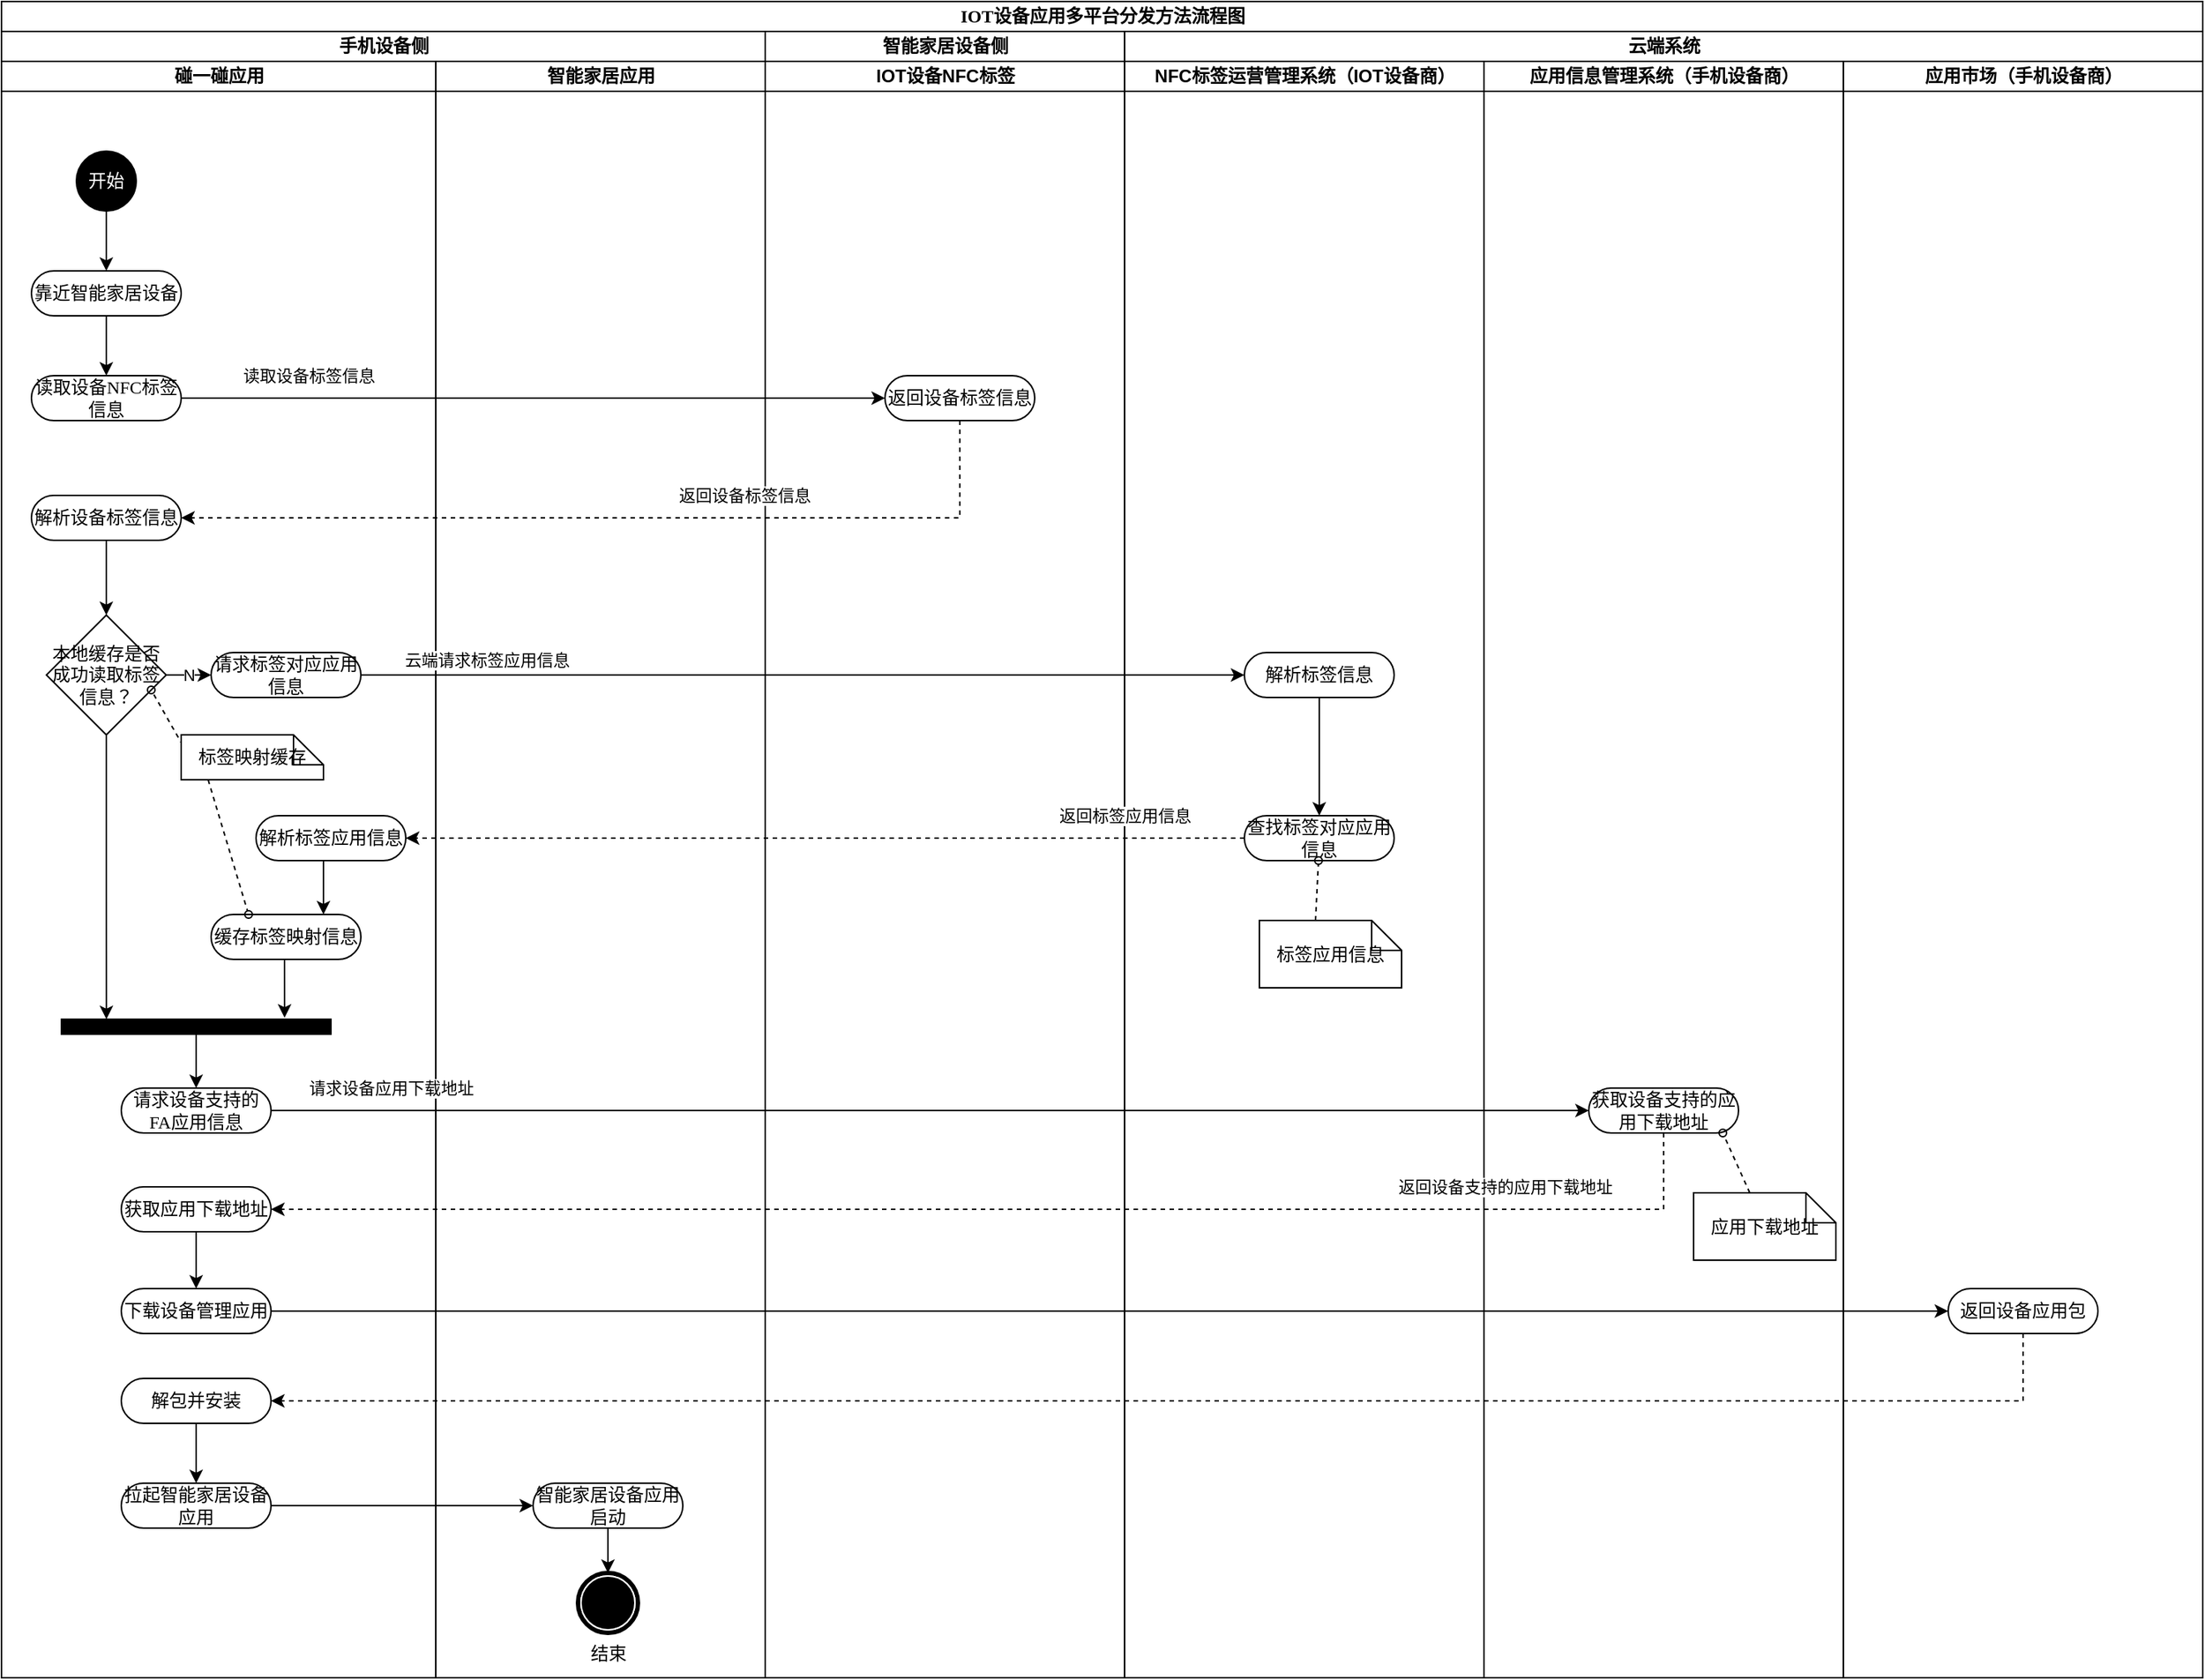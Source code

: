 <mxfile version="13.4.2" type="github">
  <diagram id="kNWesDjtiGjWV4DbG4Th" name="Page-1">
    <mxGraphModel dx="1422" dy="794" grid="1" gridSize="10" guides="1" tooltips="1" connect="1" arrows="1" fold="1" page="1" pageScale="1" pageWidth="827" pageHeight="1169" math="0" shadow="0">
      <root>
        <mxCell id="0" />
        <mxCell id="1" parent="0" />
        <mxCell id="Mp8dSOn7ljcwE-eIvnfx-1" value="IOT设备应用多平台分发方法流程图" style="swimlane;html=1;childLayout=stackLayout;startSize=20;rounded=0;shadow=0;comic=0;labelBackgroundColor=none;strokeWidth=1;fontFamily=Verdana;fontSize=12;align=center;" vertex="1" parent="1">
          <mxGeometry x="180" y="100" width="1470" height="1120" as="geometry" />
        </mxCell>
        <mxCell id="Mp8dSOn7ljcwE-eIvnfx-2" value="手机设备侧" style="swimlane;html=1;startSize=20;" vertex="1" parent="Mp8dSOn7ljcwE-eIvnfx-1">
          <mxGeometry y="20" width="510" height="1100" as="geometry" />
        </mxCell>
        <mxCell id="Mp8dSOn7ljcwE-eIvnfx-3" value="碰一碰应用" style="swimlane;html=1;startSize=20;" vertex="1" parent="Mp8dSOn7ljcwE-eIvnfx-2">
          <mxGeometry y="20" width="290" height="1080" as="geometry" />
        </mxCell>
        <mxCell id="Mp8dSOn7ljcwE-eIvnfx-4" style="edgeStyle=orthogonalEdgeStyle;rounded=0;orthogonalLoop=1;jettySize=auto;html=1;exitX=0.5;exitY=1;exitDx=0;exitDy=0;entryX=0.5;entryY=0;entryDx=0;entryDy=0;" edge="1" parent="Mp8dSOn7ljcwE-eIvnfx-3" source="Mp8dSOn7ljcwE-eIvnfx-8" target="Mp8dSOn7ljcwE-eIvnfx-10">
          <mxGeometry relative="1" as="geometry" />
        </mxCell>
        <mxCell id="Mp8dSOn7ljcwE-eIvnfx-5" value="N" style="edgeStyle=orthogonalEdgeStyle;rounded=0;orthogonalLoop=1;jettySize=auto;html=1;exitX=1;exitY=0.5;exitDx=0;exitDy=0;" edge="1" parent="Mp8dSOn7ljcwE-eIvnfx-3" source="Mp8dSOn7ljcwE-eIvnfx-7" target="Mp8dSOn7ljcwE-eIvnfx-28">
          <mxGeometry relative="1" as="geometry" />
        </mxCell>
        <mxCell id="Mp8dSOn7ljcwE-eIvnfx-6" value="" style="edgeStyle=orthogonalEdgeStyle;rounded=0;orthogonalLoop=1;jettySize=auto;html=1;entryX=0.167;entryY=0;entryDx=0;entryDy=0;entryPerimeter=0;" edge="1" parent="Mp8dSOn7ljcwE-eIvnfx-3" source="Mp8dSOn7ljcwE-eIvnfx-7" target="Mp8dSOn7ljcwE-eIvnfx-25">
          <mxGeometry relative="1" as="geometry">
            <mxPoint x="70" y="530" as="targetPoint" />
          </mxGeometry>
        </mxCell>
        <mxCell id="Mp8dSOn7ljcwE-eIvnfx-7" value="本地缓存是否成功读取标签信息？" style="rhombus;whiteSpace=wrap;html=1;" vertex="1" parent="Mp8dSOn7ljcwE-eIvnfx-3">
          <mxGeometry x="30" y="370" width="80" height="80" as="geometry" />
        </mxCell>
        <mxCell id="Mp8dSOn7ljcwE-eIvnfx-8" value="&lt;font color=&quot;#ffffff&quot;&gt;开始&lt;/font&gt;" style="ellipse;whiteSpace=wrap;html=1;rounded=0;shadow=0;comic=0;labelBackgroundColor=none;strokeWidth=1;fillColor=#000000;fontFamily=Verdana;fontSize=12;align=center;" vertex="1" parent="Mp8dSOn7ljcwE-eIvnfx-3">
          <mxGeometry x="50" y="60" width="40" height="40" as="geometry" />
        </mxCell>
        <mxCell id="Mp8dSOn7ljcwE-eIvnfx-9" style="edgeStyle=orthogonalEdgeStyle;rounded=0;orthogonalLoop=1;jettySize=auto;html=1;exitX=0.5;exitY=1;exitDx=0;exitDy=0;" edge="1" parent="Mp8dSOn7ljcwE-eIvnfx-3" source="Mp8dSOn7ljcwE-eIvnfx-10" target="Mp8dSOn7ljcwE-eIvnfx-11">
          <mxGeometry relative="1" as="geometry" />
        </mxCell>
        <mxCell id="Mp8dSOn7ljcwE-eIvnfx-10" value="靠近智能家居设备" style="rounded=1;whiteSpace=wrap;html=1;shadow=0;comic=0;labelBackgroundColor=none;strokeWidth=1;fontFamily=Verdana;fontSize=12;align=center;arcSize=50;" vertex="1" parent="Mp8dSOn7ljcwE-eIvnfx-3">
          <mxGeometry x="20" y="140" width="100" height="30" as="geometry" />
        </mxCell>
        <mxCell id="Mp8dSOn7ljcwE-eIvnfx-11" value="读取设备NFC标签信息" style="rounded=1;whiteSpace=wrap;html=1;shadow=0;comic=0;labelBackgroundColor=none;strokeWidth=1;fontFamily=Verdana;fontSize=12;align=center;arcSize=50;" vertex="1" parent="Mp8dSOn7ljcwE-eIvnfx-3">
          <mxGeometry x="20" y="210" width="100" height="30" as="geometry" />
        </mxCell>
        <mxCell id="Mp8dSOn7ljcwE-eIvnfx-12" style="edgeStyle=orthogonalEdgeStyle;rounded=0;orthogonalLoop=1;jettySize=auto;html=1;exitX=0.5;exitY=1;exitDx=0;exitDy=0;entryX=0.5;entryY=0;entryDx=0;entryDy=0;" edge="1" parent="Mp8dSOn7ljcwE-eIvnfx-3" source="Mp8dSOn7ljcwE-eIvnfx-13" target="Mp8dSOn7ljcwE-eIvnfx-7">
          <mxGeometry relative="1" as="geometry" />
        </mxCell>
        <mxCell id="Mp8dSOn7ljcwE-eIvnfx-13" value="解析设备标签信息" style="rounded=1;whiteSpace=wrap;html=1;shadow=0;comic=0;labelBackgroundColor=none;strokeWidth=1;fontFamily=Verdana;fontSize=12;align=center;arcSize=50;" vertex="1" parent="Mp8dSOn7ljcwE-eIvnfx-3">
          <mxGeometry x="20" y="290" width="100" height="30" as="geometry" />
        </mxCell>
        <mxCell id="Mp8dSOn7ljcwE-eIvnfx-14" style="edgeStyle=none;rounded=0;html=1;dashed=1;labelBackgroundColor=none;startArrow=none;startFill=0;startSize=5;endArrow=oval;endFill=0;endSize=5;jettySize=auto;orthogonalLoop=1;strokeWidth=1;fontFamily=Verdana;fontSize=12;exitX=0.011;exitY=0.233;exitDx=0;exitDy=0;exitPerimeter=0;entryX=0.875;entryY=0.625;entryDx=0;entryDy=0;entryPerimeter=0;" edge="1" parent="Mp8dSOn7ljcwE-eIvnfx-3" source="Mp8dSOn7ljcwE-eIvnfx-23" target="Mp8dSOn7ljcwE-eIvnfx-7">
          <mxGeometry relative="1" as="geometry">
            <mxPoint x="80" y="425" as="sourcePoint" />
            <mxPoint x="100" y="430" as="targetPoint" />
          </mxGeometry>
        </mxCell>
        <mxCell id="Mp8dSOn7ljcwE-eIvnfx-15" value="请求设备支持的FA应用信息" style="rounded=1;whiteSpace=wrap;html=1;shadow=0;comic=0;labelBackgroundColor=none;strokeWidth=1;fontFamily=Verdana;fontSize=12;align=center;arcSize=50;" vertex="1" parent="Mp8dSOn7ljcwE-eIvnfx-3">
          <mxGeometry x="80" y="686" width="100" height="30" as="geometry" />
        </mxCell>
        <mxCell id="Mp8dSOn7ljcwE-eIvnfx-16" style="edgeStyle=orthogonalEdgeStyle;rounded=0;orthogonalLoop=1;jettySize=auto;html=1;exitX=0.5;exitY=1;exitDx=0;exitDy=0;entryX=0.5;entryY=0;entryDx=0;entryDy=0;" edge="1" parent="Mp8dSOn7ljcwE-eIvnfx-3" source="Mp8dSOn7ljcwE-eIvnfx-17" target="Mp8dSOn7ljcwE-eIvnfx-19">
          <mxGeometry relative="1" as="geometry" />
        </mxCell>
        <mxCell id="Mp8dSOn7ljcwE-eIvnfx-17" value="获取应用下载地址" style="rounded=1;whiteSpace=wrap;html=1;shadow=0;comic=0;labelBackgroundColor=none;strokeWidth=1;fontFamily=Verdana;fontSize=12;align=center;arcSize=50;" vertex="1" parent="Mp8dSOn7ljcwE-eIvnfx-3">
          <mxGeometry x="80" y="752" width="100" height="30" as="geometry" />
        </mxCell>
        <mxCell id="Mp8dSOn7ljcwE-eIvnfx-19" value="下载设备管理应用" style="rounded=1;whiteSpace=wrap;html=1;shadow=0;comic=0;labelBackgroundColor=none;strokeWidth=1;fontFamily=Verdana;fontSize=12;align=center;arcSize=50;" vertex="1" parent="Mp8dSOn7ljcwE-eIvnfx-3">
          <mxGeometry x="80" y="820" width="100" height="30" as="geometry" />
        </mxCell>
        <mxCell id="Mp8dSOn7ljcwE-eIvnfx-20" style="edgeStyle=orthogonalEdgeStyle;rounded=0;orthogonalLoop=1;jettySize=auto;html=1;exitX=0.5;exitY=1;exitDx=0;exitDy=0;entryX=0.5;entryY=0;entryDx=0;entryDy=0;" edge="1" parent="Mp8dSOn7ljcwE-eIvnfx-3" source="Mp8dSOn7ljcwE-eIvnfx-21" target="Mp8dSOn7ljcwE-eIvnfx-22">
          <mxGeometry relative="1" as="geometry" />
        </mxCell>
        <mxCell id="Mp8dSOn7ljcwE-eIvnfx-21" value="解包并安装" style="rounded=1;whiteSpace=wrap;html=1;shadow=0;comic=0;labelBackgroundColor=none;strokeWidth=1;fontFamily=Verdana;fontSize=12;align=center;arcSize=50;" vertex="1" parent="Mp8dSOn7ljcwE-eIvnfx-3">
          <mxGeometry x="80" y="880" width="100" height="30" as="geometry" />
        </mxCell>
        <mxCell id="Mp8dSOn7ljcwE-eIvnfx-22" value="&lt;span style=&quot;font-family: &amp;#34;helvetica&amp;#34;&quot;&gt;拉起智能家居设备应用&lt;/span&gt;" style="rounded=1;whiteSpace=wrap;html=1;shadow=0;comic=0;labelBackgroundColor=none;strokeWidth=1;fontFamily=Verdana;fontSize=12;align=center;arcSize=50;fontStyle=0" vertex="1" parent="Mp8dSOn7ljcwE-eIvnfx-3">
          <mxGeometry x="80" y="950" width="100" height="30" as="geometry" />
        </mxCell>
        <mxCell id="Mp8dSOn7ljcwE-eIvnfx-23" value="标签映射缓存" style="shape=note;whiteSpace=wrap;html=1;rounded=0;shadow=0;comic=0;labelBackgroundColor=none;strokeWidth=1;fontFamily=Verdana;fontSize=12;align=center;size=20;" vertex="1" parent="Mp8dSOn7ljcwE-eIvnfx-3">
          <mxGeometry x="120" y="450" width="95" height="30" as="geometry" />
        </mxCell>
        <mxCell id="Mp8dSOn7ljcwE-eIvnfx-24" style="edgeStyle=orthogonalEdgeStyle;rounded=0;orthogonalLoop=1;jettySize=auto;html=1;exitX=0.5;exitY=1;exitDx=0;exitDy=0;entryX=0.5;entryY=0;entryDx=0;entryDy=0;" edge="1" parent="Mp8dSOn7ljcwE-eIvnfx-3" source="Mp8dSOn7ljcwE-eIvnfx-25" target="Mp8dSOn7ljcwE-eIvnfx-15">
          <mxGeometry relative="1" as="geometry" />
        </mxCell>
        <mxCell id="Mp8dSOn7ljcwE-eIvnfx-25" value="" style="whiteSpace=wrap;html=1;rounded=0;shadow=0;comic=0;labelBackgroundColor=none;strokeWidth=1;fillColor=#000000;fontFamily=Verdana;fontSize=12;align=center;rotation=0;" vertex="1" parent="Mp8dSOn7ljcwE-eIvnfx-3">
          <mxGeometry x="40" y="640" width="180" height="10" as="geometry" />
        </mxCell>
        <mxCell id="Mp8dSOn7ljcwE-eIvnfx-26" style="edgeStyle=orthogonalEdgeStyle;rounded=0;orthogonalLoop=1;jettySize=auto;html=1;exitX=0.5;exitY=1;exitDx=0;exitDy=0;entryX=0.828;entryY=-0.1;entryDx=0;entryDy=0;entryPerimeter=0;" edge="1" parent="Mp8dSOn7ljcwE-eIvnfx-3" source="Mp8dSOn7ljcwE-eIvnfx-27" target="Mp8dSOn7ljcwE-eIvnfx-25">
          <mxGeometry relative="1" as="geometry" />
        </mxCell>
        <mxCell id="Mp8dSOn7ljcwE-eIvnfx-27" value="缓存标签映射信息" style="rounded=1;whiteSpace=wrap;html=1;shadow=0;comic=0;labelBackgroundColor=none;strokeWidth=1;fontFamily=Verdana;fontSize=12;align=center;arcSize=50;" vertex="1" parent="Mp8dSOn7ljcwE-eIvnfx-3">
          <mxGeometry x="140" y="570" width="100" height="30" as="geometry" />
        </mxCell>
        <mxCell id="Mp8dSOn7ljcwE-eIvnfx-28" value="请求标签对应应用信息" style="rounded=1;whiteSpace=wrap;html=1;shadow=0;comic=0;labelBackgroundColor=none;strokeWidth=1;fontFamily=Verdana;fontSize=12;align=center;arcSize=50;" vertex="1" parent="Mp8dSOn7ljcwE-eIvnfx-3">
          <mxGeometry x="140" y="395" width="100" height="30" as="geometry" />
        </mxCell>
        <mxCell id="Mp8dSOn7ljcwE-eIvnfx-29" style="edgeStyle=none;rounded=0;html=1;dashed=1;labelBackgroundColor=none;startArrow=none;startFill=0;startSize=5;endArrow=oval;endFill=0;endSize=5;jettySize=auto;orthogonalLoop=1;strokeWidth=1;fontFamily=Verdana;fontSize=12;entryX=0.25;entryY=0;entryDx=0;entryDy=0;" edge="1" parent="Mp8dSOn7ljcwE-eIvnfx-3" target="Mp8dSOn7ljcwE-eIvnfx-27">
          <mxGeometry relative="1" as="geometry">
            <mxPoint x="138" y="480" as="sourcePoint" />
            <mxPoint x="110" y="430" as="targetPoint" />
          </mxGeometry>
        </mxCell>
        <mxCell id="Mp8dSOn7ljcwE-eIvnfx-30" style="edgeStyle=orthogonalEdgeStyle;rounded=0;orthogonalLoop=1;jettySize=auto;html=1;exitX=0.5;exitY=1;exitDx=0;exitDy=0;entryX=0.75;entryY=0;entryDx=0;entryDy=0;" edge="1" parent="Mp8dSOn7ljcwE-eIvnfx-3" source="Mp8dSOn7ljcwE-eIvnfx-31" target="Mp8dSOn7ljcwE-eIvnfx-27">
          <mxGeometry relative="1" as="geometry" />
        </mxCell>
        <mxCell id="Mp8dSOn7ljcwE-eIvnfx-31" value="解析标签应用信息" style="rounded=1;whiteSpace=wrap;html=1;shadow=0;comic=0;labelBackgroundColor=none;strokeWidth=1;fontFamily=Verdana;fontSize=12;align=center;arcSize=50;" vertex="1" parent="Mp8dSOn7ljcwE-eIvnfx-3">
          <mxGeometry x="170" y="504" width="100" height="30" as="geometry" />
        </mxCell>
        <mxCell id="Mp8dSOn7ljcwE-eIvnfx-32" value="智能家居应用" style="swimlane;html=1;startSize=20;" vertex="1" parent="Mp8dSOn7ljcwE-eIvnfx-2">
          <mxGeometry x="290" y="20" width="220" height="1080" as="geometry" />
        </mxCell>
        <mxCell id="Mp8dSOn7ljcwE-eIvnfx-33" style="edgeStyle=orthogonalEdgeStyle;rounded=0;orthogonalLoop=1;jettySize=auto;html=1;exitX=0.5;exitY=1;exitDx=0;exitDy=0;" edge="1" parent="Mp8dSOn7ljcwE-eIvnfx-32" source="Mp8dSOn7ljcwE-eIvnfx-34" target="Mp8dSOn7ljcwE-eIvnfx-35">
          <mxGeometry relative="1" as="geometry" />
        </mxCell>
        <mxCell id="Mp8dSOn7ljcwE-eIvnfx-34" value="&lt;span style=&quot;font-family: &amp;#34;helvetica&amp;#34;&quot;&gt;智能家居设备应用启动&lt;/span&gt;" style="rounded=1;whiteSpace=wrap;html=1;shadow=0;comic=0;labelBackgroundColor=none;strokeWidth=1;fontFamily=Verdana;fontSize=12;align=center;arcSize=50;fontStyle=0" vertex="1" parent="Mp8dSOn7ljcwE-eIvnfx-32">
          <mxGeometry x="65" y="950" width="100" height="30" as="geometry" />
        </mxCell>
        <mxCell id="Mp8dSOn7ljcwE-eIvnfx-35" value="结束" style="shape=mxgraph.bpmn.shape;html=1;verticalLabelPosition=bottom;labelBackgroundColor=#ffffff;verticalAlign=top;perimeter=ellipsePerimeter;outline=end;symbol=terminate;rounded=0;shadow=0;comic=0;strokeWidth=1;fontFamily=Verdana;fontSize=12;align=center;" vertex="1" parent="Mp8dSOn7ljcwE-eIvnfx-32">
          <mxGeometry x="95" y="1010" width="40" height="40" as="geometry" />
        </mxCell>
        <mxCell id="Mp8dSOn7ljcwE-eIvnfx-36" style="edgeStyle=orthogonalEdgeStyle;rounded=0;orthogonalLoop=1;jettySize=auto;html=1;exitX=1;exitY=0.5;exitDx=0;exitDy=0;" edge="1" parent="Mp8dSOn7ljcwE-eIvnfx-2" source="Mp8dSOn7ljcwE-eIvnfx-22" target="Mp8dSOn7ljcwE-eIvnfx-34">
          <mxGeometry relative="1" as="geometry" />
        </mxCell>
        <mxCell id="Mp8dSOn7ljcwE-eIvnfx-37" value="智能家居设备侧" style="swimlane;html=1;startSize=20;" vertex="1" parent="Mp8dSOn7ljcwE-eIvnfx-1">
          <mxGeometry x="510" y="20" width="240" height="1100" as="geometry" />
        </mxCell>
        <mxCell id="Mp8dSOn7ljcwE-eIvnfx-38" value="IOT设备NFC标签" style="swimlane;html=1;startSize=20;" vertex="1" parent="Mp8dSOn7ljcwE-eIvnfx-37">
          <mxGeometry y="20" width="240" height="1080" as="geometry" />
        </mxCell>
        <mxCell id="Mp8dSOn7ljcwE-eIvnfx-39" value="返回设备标签信息" style="rounded=1;whiteSpace=wrap;html=1;shadow=0;comic=0;labelBackgroundColor=none;strokeWidth=1;fontFamily=Verdana;fontSize=12;align=center;arcSize=50;" vertex="1" parent="Mp8dSOn7ljcwE-eIvnfx-38">
          <mxGeometry x="80" y="210" width="100" height="30" as="geometry" />
        </mxCell>
        <mxCell id="Mp8dSOn7ljcwE-eIvnfx-40" style="edgeStyle=orthogonalEdgeStyle;rounded=0;orthogonalLoop=1;jettySize=auto;html=1;exitX=1;exitY=0.5;exitDx=0;exitDy=0;entryX=0;entryY=0.5;entryDx=0;entryDy=0;" edge="1" parent="Mp8dSOn7ljcwE-eIvnfx-1" source="Mp8dSOn7ljcwE-eIvnfx-11" target="Mp8dSOn7ljcwE-eIvnfx-39">
          <mxGeometry relative="1" as="geometry" />
        </mxCell>
        <mxCell id="Mp8dSOn7ljcwE-eIvnfx-41" value="读取设备标签信息" style="edgeLabel;html=1;align=center;verticalAlign=middle;resizable=0;points=[];" vertex="1" connectable="0" parent="Mp8dSOn7ljcwE-eIvnfx-40">
          <mxGeometry x="-0.682" relative="1" as="geometry">
            <mxPoint x="10" y="-15" as="offset" />
          </mxGeometry>
        </mxCell>
        <mxCell id="Mp8dSOn7ljcwE-eIvnfx-42" style="edgeStyle=orthogonalEdgeStyle;rounded=0;orthogonalLoop=1;jettySize=auto;html=1;exitX=0.5;exitY=1;exitDx=0;exitDy=0;entryX=1;entryY=0.5;entryDx=0;entryDy=0;dashed=1;" edge="1" parent="Mp8dSOn7ljcwE-eIvnfx-1" source="Mp8dSOn7ljcwE-eIvnfx-39" target="Mp8dSOn7ljcwE-eIvnfx-13">
          <mxGeometry relative="1" as="geometry" />
        </mxCell>
        <mxCell id="Mp8dSOn7ljcwE-eIvnfx-43" value="返回设备标签信息" style="edgeLabel;html=1;align=center;verticalAlign=middle;resizable=0;points=[];" vertex="1" connectable="0" parent="Mp8dSOn7ljcwE-eIvnfx-42">
          <mxGeometry x="-0.031" y="2" relative="1" as="geometry">
            <mxPoint x="74" y="-17" as="offset" />
          </mxGeometry>
        </mxCell>
        <mxCell id="Mp8dSOn7ljcwE-eIvnfx-44" style="edgeStyle=orthogonalEdgeStyle;rounded=0;orthogonalLoop=1;jettySize=auto;html=1;exitX=1;exitY=0.5;exitDx=0;exitDy=0;entryX=0;entryY=0.5;entryDx=0;entryDy=0;" edge="1" parent="Mp8dSOn7ljcwE-eIvnfx-1" source="Mp8dSOn7ljcwE-eIvnfx-28" target="Mp8dSOn7ljcwE-eIvnfx-50">
          <mxGeometry relative="1" as="geometry" />
        </mxCell>
        <mxCell id="Mp8dSOn7ljcwE-eIvnfx-45" value="云端请求标签应用信息" style="edgeLabel;html=1;align=center;verticalAlign=middle;resizable=0;points=[];" vertex="1" connectable="0" parent="Mp8dSOn7ljcwE-eIvnfx-44">
          <mxGeometry x="-0.815" relative="1" as="geometry">
            <mxPoint x="29" y="-10" as="offset" />
          </mxGeometry>
        </mxCell>
        <mxCell id="Mp8dSOn7ljcwE-eIvnfx-46" value="云端系统" style="swimlane;html=1;startSize=20;" vertex="1" parent="Mp8dSOn7ljcwE-eIvnfx-1">
          <mxGeometry x="750" y="20" width="720" height="1100" as="geometry" />
        </mxCell>
        <mxCell id="Mp8dSOn7ljcwE-eIvnfx-47" value="NFC标签运营管理系统（IOT设备商）" style="swimlane;html=1;startSize=20;" vertex="1" parent="Mp8dSOn7ljcwE-eIvnfx-46">
          <mxGeometry y="20" width="240" height="1080" as="geometry" />
        </mxCell>
        <mxCell id="Mp8dSOn7ljcwE-eIvnfx-48" value="查找标签对应应用信息" style="rounded=1;whiteSpace=wrap;html=1;shadow=0;comic=0;labelBackgroundColor=none;strokeWidth=1;fontFamily=Verdana;fontSize=12;align=center;arcSize=50;" vertex="1" parent="Mp8dSOn7ljcwE-eIvnfx-47">
          <mxGeometry x="80" y="504" width="100" height="30" as="geometry" />
        </mxCell>
        <mxCell id="Mp8dSOn7ljcwE-eIvnfx-49" style="edgeStyle=orthogonalEdgeStyle;rounded=0;orthogonalLoop=1;jettySize=auto;html=1;exitX=0.5;exitY=1;exitDx=0;exitDy=0;entryX=0.5;entryY=0;entryDx=0;entryDy=0;" edge="1" parent="Mp8dSOn7ljcwE-eIvnfx-47" source="Mp8dSOn7ljcwE-eIvnfx-50" target="Mp8dSOn7ljcwE-eIvnfx-48">
          <mxGeometry relative="1" as="geometry" />
        </mxCell>
        <mxCell id="Mp8dSOn7ljcwE-eIvnfx-50" value="解析标签信息" style="rounded=1;whiteSpace=wrap;html=1;shadow=0;comic=0;labelBackgroundColor=none;strokeWidth=1;fontFamily=Verdana;fontSize=12;align=center;arcSize=50;" vertex="1" parent="Mp8dSOn7ljcwE-eIvnfx-47">
          <mxGeometry x="80" y="395" width="100" height="30" as="geometry" />
        </mxCell>
        <mxCell id="Mp8dSOn7ljcwE-eIvnfx-51" style="edgeStyle=none;rounded=0;html=1;dashed=1;labelBackgroundColor=none;startArrow=none;startFill=0;startSize=5;endArrow=oval;endFill=0;endSize=5;jettySize=auto;orthogonalLoop=1;strokeWidth=1;fontFamily=Verdana;fontSize=12;exitX=0;exitY=0;exitDx=37.5;exitDy=0;exitPerimeter=0;" edge="1" parent="Mp8dSOn7ljcwE-eIvnfx-47" source="Mp8dSOn7ljcwE-eIvnfx-52">
          <mxGeometry relative="1" as="geometry">
            <mxPoint x="130" y="612" as="sourcePoint" />
            <mxPoint x="129.5" y="534" as="targetPoint" />
          </mxGeometry>
        </mxCell>
        <mxCell id="Mp8dSOn7ljcwE-eIvnfx-52" value="标签应用信息" style="shape=note;whiteSpace=wrap;html=1;rounded=0;shadow=0;comic=0;labelBackgroundColor=none;strokeWidth=1;fontFamily=Verdana;fontSize=12;align=center;size=20;" vertex="1" parent="Mp8dSOn7ljcwE-eIvnfx-47">
          <mxGeometry x="90" y="574" width="95" height="45" as="geometry" />
        </mxCell>
        <mxCell id="Mp8dSOn7ljcwE-eIvnfx-53" value="应用信息管理系统（手机设备商）" style="swimlane;html=1;startSize=20;" vertex="1" parent="Mp8dSOn7ljcwE-eIvnfx-46">
          <mxGeometry x="240" y="20" width="240" height="1080" as="geometry" />
        </mxCell>
        <mxCell id="Mp8dSOn7ljcwE-eIvnfx-54" value="获取设备支持的应用下载地址" style="rounded=1;whiteSpace=wrap;html=1;shadow=0;comic=0;labelBackgroundColor=none;strokeWidth=1;fontFamily=Verdana;fontSize=12;align=center;arcSize=50;" vertex="1" parent="Mp8dSOn7ljcwE-eIvnfx-53">
          <mxGeometry x="70" y="686" width="100" height="30" as="geometry" />
        </mxCell>
        <mxCell id="Mp8dSOn7ljcwE-eIvnfx-55" style="edgeStyle=none;rounded=0;html=1;dashed=1;labelBackgroundColor=none;startArrow=none;startFill=0;startSize=5;endArrow=oval;endFill=0;endSize=5;jettySize=auto;orthogonalLoop=1;strokeWidth=1;fontFamily=Verdana;fontSize=12;exitX=0;exitY=0;exitDx=37.5;exitDy=0;exitPerimeter=0;" edge="1" parent="Mp8dSOn7ljcwE-eIvnfx-53" source="Mp8dSOn7ljcwE-eIvnfx-56">
          <mxGeometry relative="1" as="geometry">
            <mxPoint x="-770" y="654" as="sourcePoint" />
            <mxPoint x="159.5" y="716" as="targetPoint" />
          </mxGeometry>
        </mxCell>
        <mxCell id="Mp8dSOn7ljcwE-eIvnfx-56" value="应用下载地址" style="shape=note;whiteSpace=wrap;html=1;rounded=0;shadow=0;comic=0;labelBackgroundColor=none;strokeWidth=1;fontFamily=Verdana;fontSize=12;align=center;size=20;" vertex="1" parent="Mp8dSOn7ljcwE-eIvnfx-53">
          <mxGeometry x="140" y="756" width="95" height="45" as="geometry" />
        </mxCell>
        <mxCell id="Mp8dSOn7ljcwE-eIvnfx-57" value="应用市场（手机设备商）" style="swimlane;html=1;startSize=20;" vertex="1" parent="Mp8dSOn7ljcwE-eIvnfx-46">
          <mxGeometry x="480" y="20" width="240" height="1080" as="geometry" />
        </mxCell>
        <mxCell id="Mp8dSOn7ljcwE-eIvnfx-58" value="返回设备应用包" style="rounded=1;whiteSpace=wrap;html=1;shadow=0;comic=0;labelBackgroundColor=none;strokeWidth=1;fontFamily=Verdana;fontSize=12;align=center;arcSize=50;" vertex="1" parent="Mp8dSOn7ljcwE-eIvnfx-57">
          <mxGeometry x="70" y="820" width="100" height="30" as="geometry" />
        </mxCell>
        <mxCell id="Mp8dSOn7ljcwE-eIvnfx-59" style="edgeStyle=orthogonalEdgeStyle;rounded=0;orthogonalLoop=1;jettySize=auto;html=1;exitX=0;exitY=0.5;exitDx=0;exitDy=0;entryX=1;entryY=0.5;entryDx=0;entryDy=0;dashed=1;" edge="1" parent="Mp8dSOn7ljcwE-eIvnfx-1" source="Mp8dSOn7ljcwE-eIvnfx-48" target="Mp8dSOn7ljcwE-eIvnfx-31">
          <mxGeometry relative="1" as="geometry" />
        </mxCell>
        <mxCell id="Mp8dSOn7ljcwE-eIvnfx-60" value="返回标签应用信息" style="edgeLabel;html=1;align=center;verticalAlign=middle;resizable=0;points=[];" vertex="1" connectable="0" parent="Mp8dSOn7ljcwE-eIvnfx-59">
          <mxGeometry x="-0.2" y="2" relative="1" as="geometry">
            <mxPoint x="144" y="-17" as="offset" />
          </mxGeometry>
        </mxCell>
        <mxCell id="Mp8dSOn7ljcwE-eIvnfx-61" style="edgeStyle=orthogonalEdgeStyle;rounded=0;orthogonalLoop=1;jettySize=auto;html=1;exitX=1;exitY=0.5;exitDx=0;exitDy=0;entryX=0;entryY=0.5;entryDx=0;entryDy=0;" edge="1" parent="Mp8dSOn7ljcwE-eIvnfx-1" source="Mp8dSOn7ljcwE-eIvnfx-15" target="Mp8dSOn7ljcwE-eIvnfx-54">
          <mxGeometry relative="1" as="geometry" />
        </mxCell>
        <mxCell id="Mp8dSOn7ljcwE-eIvnfx-62" value="请求设备应用下载地址" style="edgeLabel;html=1;align=center;verticalAlign=middle;resizable=0;points=[];" vertex="1" connectable="0" parent="Mp8dSOn7ljcwE-eIvnfx-61">
          <mxGeometry x="-0.811" y="2" relative="1" as="geometry">
            <mxPoint x="-3" y="-13" as="offset" />
          </mxGeometry>
        </mxCell>
        <mxCell id="Mp8dSOn7ljcwE-eIvnfx-63" style="edgeStyle=orthogonalEdgeStyle;rounded=0;orthogonalLoop=1;jettySize=auto;html=1;exitX=0.5;exitY=1;exitDx=0;exitDy=0;entryX=1;entryY=0.5;entryDx=0;entryDy=0;dashed=1;" edge="1" parent="Mp8dSOn7ljcwE-eIvnfx-1" source="Mp8dSOn7ljcwE-eIvnfx-54" target="Mp8dSOn7ljcwE-eIvnfx-17">
          <mxGeometry relative="1" as="geometry" />
        </mxCell>
        <mxCell id="Mp8dSOn7ljcwE-eIvnfx-64" value="返回设备支持的应用下载地址" style="edgeLabel;html=1;align=center;verticalAlign=middle;resizable=0;points=[];" vertex="1" connectable="0" parent="Mp8dSOn7ljcwE-eIvnfx-63">
          <mxGeometry x="-0.555" relative="1" as="geometry">
            <mxPoint x="61" y="-15" as="offset" />
          </mxGeometry>
        </mxCell>
        <mxCell id="Mp8dSOn7ljcwE-eIvnfx-65" style="edgeStyle=orthogonalEdgeStyle;rounded=0;orthogonalLoop=1;jettySize=auto;html=1;exitX=1;exitY=0.5;exitDx=0;exitDy=0;entryX=0;entryY=0.5;entryDx=0;entryDy=0;" edge="1" parent="Mp8dSOn7ljcwE-eIvnfx-1" source="Mp8dSOn7ljcwE-eIvnfx-19" target="Mp8dSOn7ljcwE-eIvnfx-58">
          <mxGeometry relative="1" as="geometry" />
        </mxCell>
        <mxCell id="Mp8dSOn7ljcwE-eIvnfx-67" style="edgeStyle=orthogonalEdgeStyle;rounded=0;orthogonalLoop=1;jettySize=auto;html=1;exitX=0.5;exitY=1;exitDx=0;exitDy=0;entryX=1;entryY=0.5;entryDx=0;entryDy=0;dashed=1;" edge="1" parent="Mp8dSOn7ljcwE-eIvnfx-1" source="Mp8dSOn7ljcwE-eIvnfx-58" target="Mp8dSOn7ljcwE-eIvnfx-21">
          <mxGeometry relative="1" as="geometry" />
        </mxCell>
      </root>
    </mxGraphModel>
  </diagram>
</mxfile>
